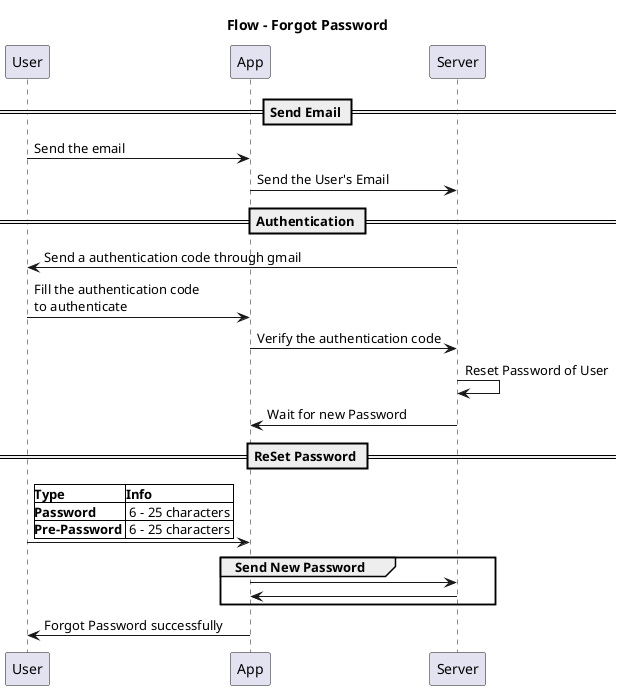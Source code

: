 @startuml
title Flow - Forgot Password

participant User
participant App
participant Server
== Send Email ==
User -> App: Send the email
App -> Server: Send the User's Email
== Authentication ==
Server -> User: Send a authentication code through gmail
User -> App: Fill the authentication code\nto authenticate
App -> Server: Verify the authentication code
Server -> Server: Reset Password of User
App <- Server: Wait for new Password
== ReSet Password ==
User -> App: |**Type**|**Info**|\n|**Password **| 6 - 25 characters |\n|**Pre-Password **| 6 - 25 characters |

group Send New Password
  App -> Server:
  App <- Server:
end
User <- App: Forgot Password successfully
@enduml